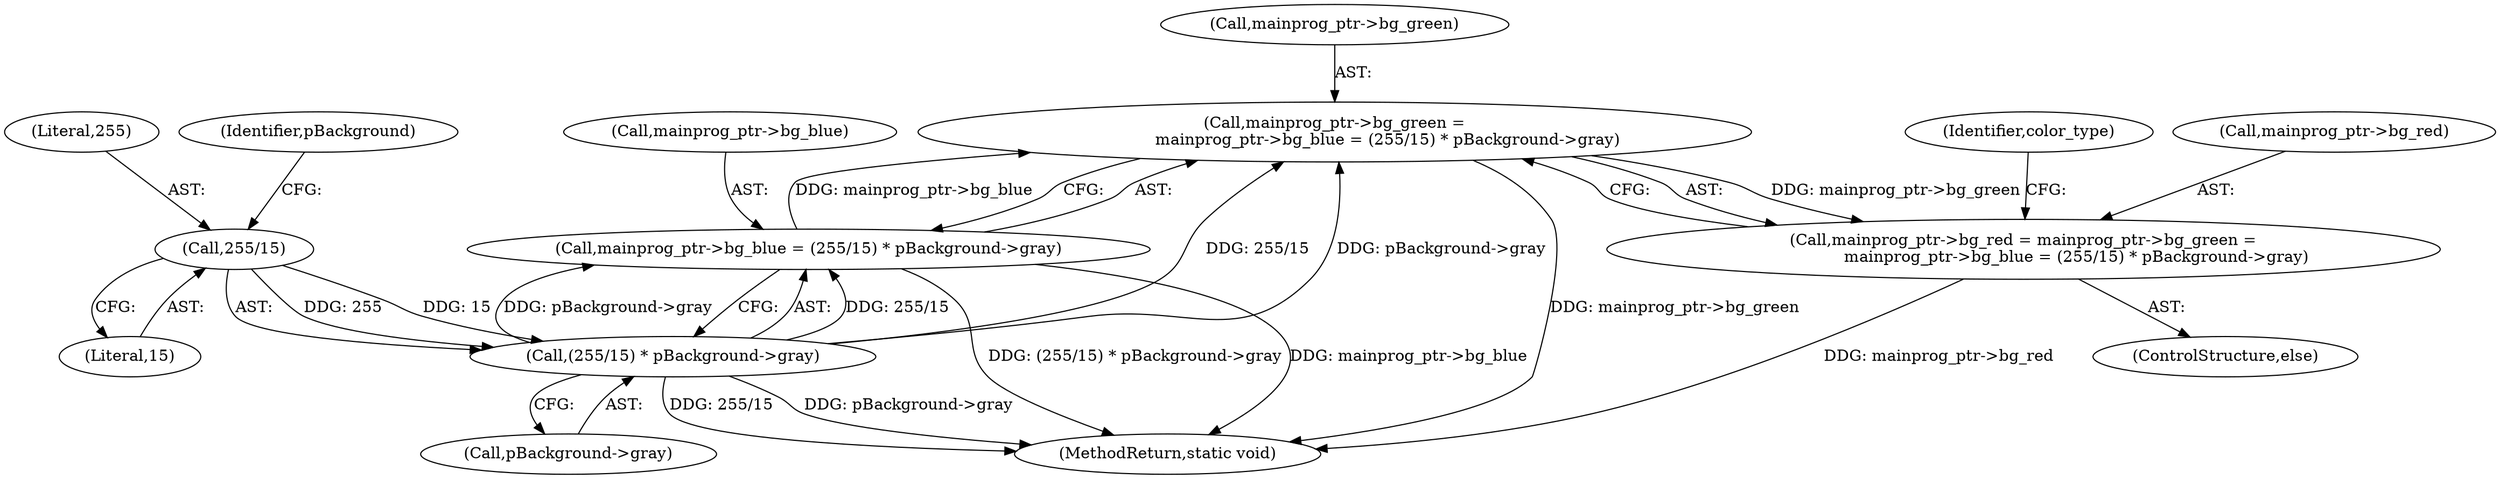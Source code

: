 digraph "0_Android_9d4853418ab2f754c2b63e091c29c5529b8b86ca_3@API" {
"1000274" [label="(Call,mainprog_ptr->bg_green =\n                     mainprog_ptr->bg_blue = (255/15) * pBackground->gray)"];
"1000278" [label="(Call,mainprog_ptr->bg_blue = (255/15) * pBackground->gray)"];
"1000282" [label="(Call,(255/15) * pBackground->gray)"];
"1000283" [label="(Call,255/15)"];
"1000270" [label="(Call,mainprog_ptr->bg_red = mainprog_ptr->bg_green =\n                     mainprog_ptr->bg_blue = (255/15) * pBackground->gray)"];
"1000285" [label="(Literal,15)"];
"1000284" [label="(Literal,255)"];
"1000270" [label="(Call,mainprog_ptr->bg_red = mainprog_ptr->bg_green =\n                     mainprog_ptr->bg_blue = (255/15) * pBackground->gray)"];
"1000279" [label="(Call,mainprog_ptr->bg_blue)"];
"1000287" [label="(Identifier,pBackground)"];
"1000275" [label="(Call,mainprog_ptr->bg_green)"];
"1000405" [label="(MethodReturn,static void)"];
"1000278" [label="(Call,mainprog_ptr->bg_blue = (255/15) * pBackground->gray)"];
"1000320" [label="(Identifier,color_type)"];
"1000269" [label="(ControlStructure,else)"];
"1000282" [label="(Call,(255/15) * pBackground->gray)"];
"1000286" [label="(Call,pBackground->gray)"];
"1000283" [label="(Call,255/15)"];
"1000271" [label="(Call,mainprog_ptr->bg_red)"];
"1000274" [label="(Call,mainprog_ptr->bg_green =\n                     mainprog_ptr->bg_blue = (255/15) * pBackground->gray)"];
"1000274" -> "1000270"  [label="AST: "];
"1000274" -> "1000278"  [label="CFG: "];
"1000275" -> "1000274"  [label="AST: "];
"1000278" -> "1000274"  [label="AST: "];
"1000270" -> "1000274"  [label="CFG: "];
"1000274" -> "1000405"  [label="DDG: mainprog_ptr->bg_green"];
"1000274" -> "1000270"  [label="DDG: mainprog_ptr->bg_green"];
"1000278" -> "1000274"  [label="DDG: mainprog_ptr->bg_blue"];
"1000282" -> "1000274"  [label="DDG: 255/15"];
"1000282" -> "1000274"  [label="DDG: pBackground->gray"];
"1000278" -> "1000282"  [label="CFG: "];
"1000279" -> "1000278"  [label="AST: "];
"1000282" -> "1000278"  [label="AST: "];
"1000278" -> "1000405"  [label="DDG: (255/15) * pBackground->gray"];
"1000278" -> "1000405"  [label="DDG: mainprog_ptr->bg_blue"];
"1000282" -> "1000278"  [label="DDG: 255/15"];
"1000282" -> "1000278"  [label="DDG: pBackground->gray"];
"1000282" -> "1000286"  [label="CFG: "];
"1000283" -> "1000282"  [label="AST: "];
"1000286" -> "1000282"  [label="AST: "];
"1000282" -> "1000405"  [label="DDG: pBackground->gray"];
"1000282" -> "1000405"  [label="DDG: 255/15"];
"1000283" -> "1000282"  [label="DDG: 255"];
"1000283" -> "1000282"  [label="DDG: 15"];
"1000283" -> "1000285"  [label="CFG: "];
"1000284" -> "1000283"  [label="AST: "];
"1000285" -> "1000283"  [label="AST: "];
"1000287" -> "1000283"  [label="CFG: "];
"1000270" -> "1000269"  [label="AST: "];
"1000271" -> "1000270"  [label="AST: "];
"1000320" -> "1000270"  [label="CFG: "];
"1000270" -> "1000405"  [label="DDG: mainprog_ptr->bg_red"];
}
